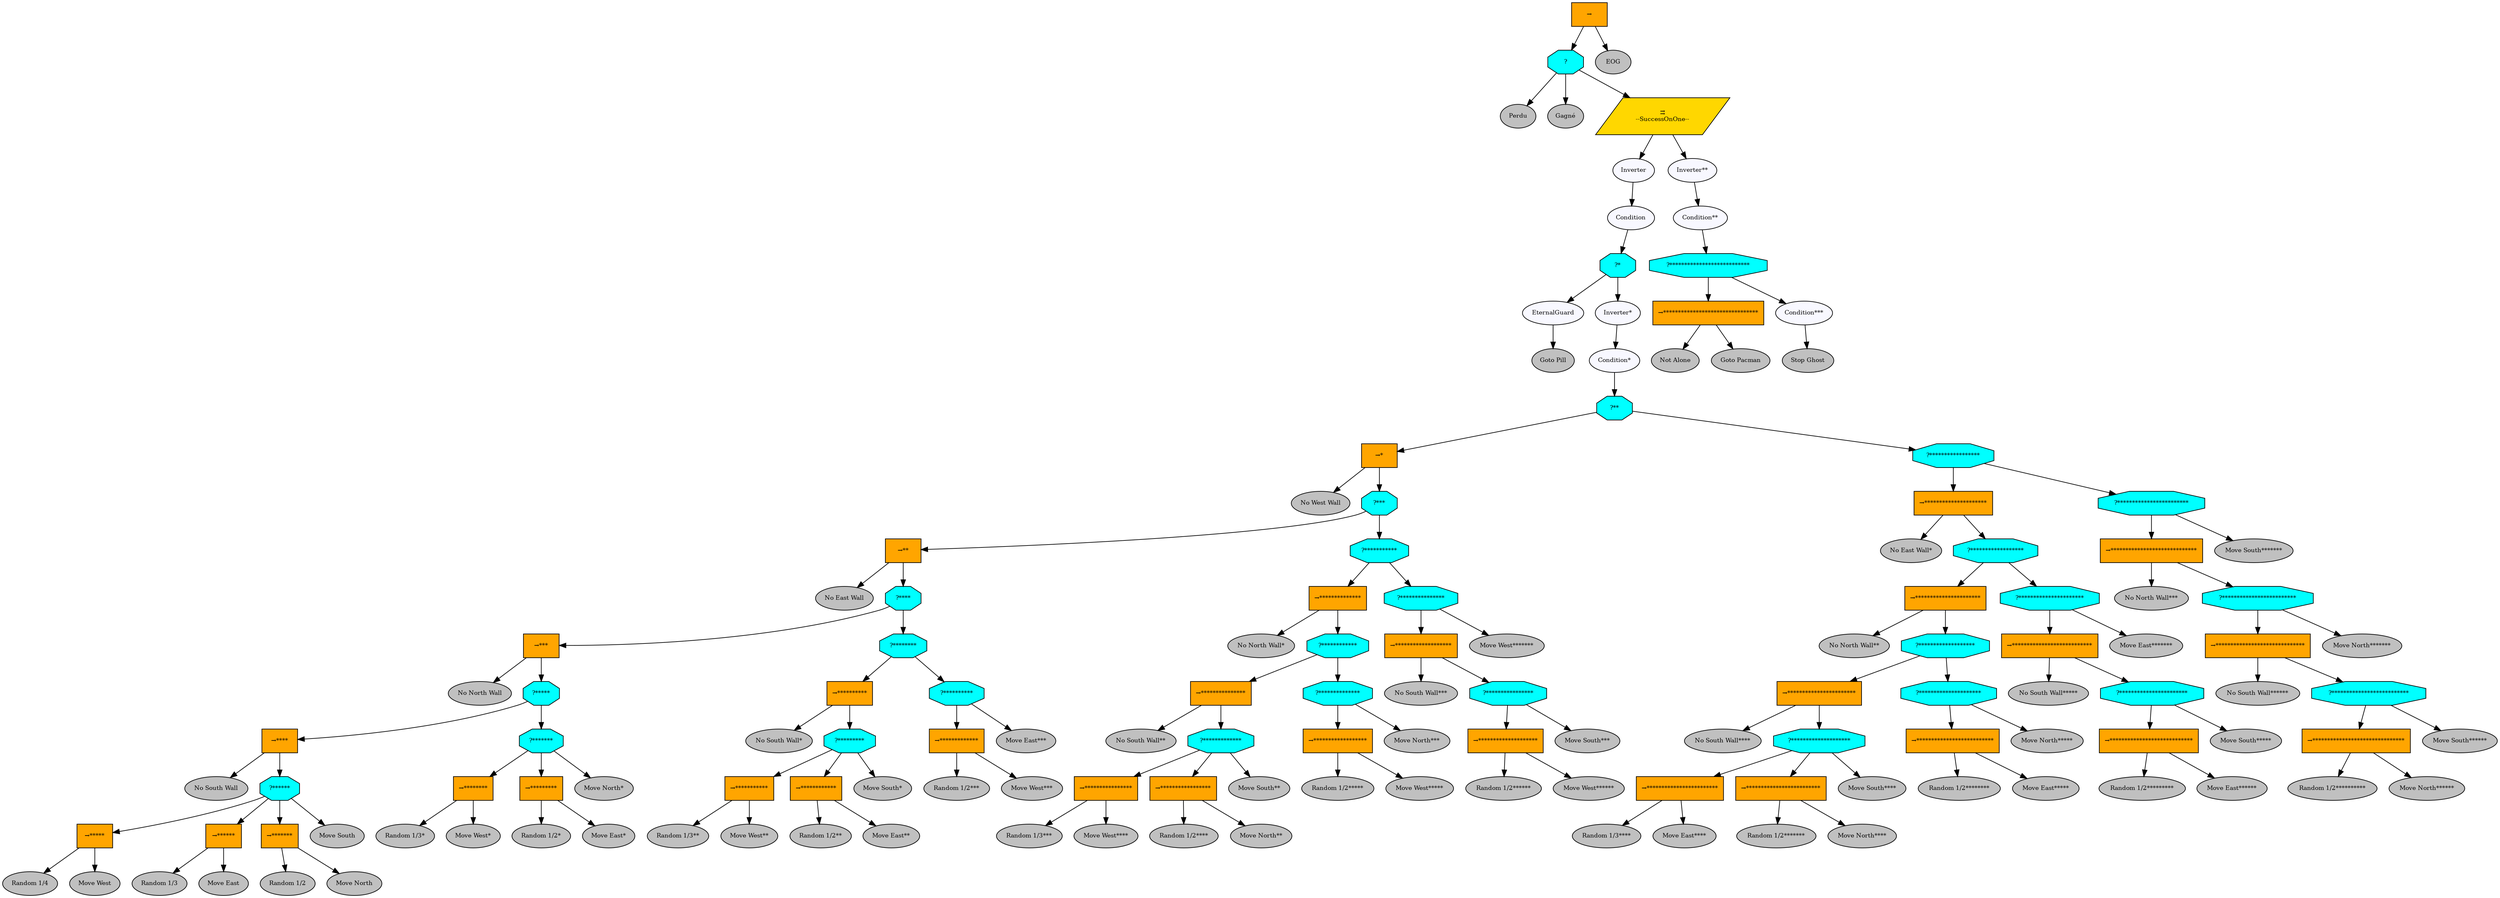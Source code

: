 digraph pastafarianism {
graph [fontname="times-roman"];
node [fontname="times-roman"];
edge [fontname="times-roman"];
"→" [fillcolor=orange, fontcolor=black, fontsize=9, label="→", shape=box, style=filled];
"?" [fillcolor=cyan, fontcolor=black, fontsize=9, label="?", shape=octagon, style=filled];
"→" -> "?";
Perdu [fillcolor=gray, fontcolor=black, fontsize=9, label=Perdu, shape=ellipse, style=filled];
"?" -> Perdu;
"Gagné" [fillcolor=gray, fontcolor=black, fontsize=9, label="Gagné", shape=ellipse, style=filled];
"?" -> "Gagné";
"⇉" [fillcolor=gold, fontcolor=black, fontsize=9, label="⇉\n--SuccessOnOne--", shape=parallelogram, style=filled];
"?" -> "⇉";
Inverter [fillcolor=ghostwhite, fontcolor=black, fontsize=9, label=Inverter, shape=ellipse, style=filled];
"⇉" -> Inverter;
Condition [fillcolor=ghostwhite, fontcolor=black, fontsize=9, label=Condition, shape=ellipse, style=filled];
Inverter -> Condition;
"?*" [fillcolor=cyan, fontcolor=black, fontsize=9, label="?*", shape=octagon, style=filled];
Condition -> "?*";
EternalGuard [fillcolor=ghostwhite, fontcolor=black, fontsize=9, label=EternalGuard, shape=ellipse, style=filled];
"?*" -> EternalGuard;
"Goto Pill" [fillcolor=gray, fontcolor=black, fontsize=9, label="Goto Pill", shape=ellipse, style=filled];
EternalGuard -> "Goto Pill";
"Inverter*" [fillcolor=ghostwhite, fontcolor=black, fontsize=9, label="Inverter*", shape=ellipse, style=filled];
"?*" -> "Inverter*";
"Condition*" [fillcolor=ghostwhite, fontcolor=black, fontsize=9, label="Condition*", shape=ellipse, style=filled];
"Inverter*" -> "Condition*";
"?**" [fillcolor=cyan, fontcolor=black, fontsize=9, label="?**", shape=octagon, style=filled];
"Condition*" -> "?**";
"→*" [fillcolor=orange, fontcolor=black, fontsize=9, label="→*", shape=box, style=filled];
"?**" -> "→*";
"No West Wall" [fillcolor=gray, fontcolor=black, fontsize=9, label="No West Wall", shape=ellipse, style=filled];
"→*" -> "No West Wall";
"?***" [fillcolor=cyan, fontcolor=black, fontsize=9, label="?***", shape=octagon, style=filled];
"→*" -> "?***";
"→**" [fillcolor=orange, fontcolor=black, fontsize=9, label="→**", shape=box, style=filled];
"?***" -> "→**";
"No East Wall" [fillcolor=gray, fontcolor=black, fontsize=9, label="No East Wall", shape=ellipse, style=filled];
"→**" -> "No East Wall";
"?****" [fillcolor=cyan, fontcolor=black, fontsize=9, label="?****", shape=octagon, style=filled];
"→**" -> "?****";
"→***" [fillcolor=orange, fontcolor=black, fontsize=9, label="→***", shape=box, style=filled];
"?****" -> "→***";
"No North Wall" [fillcolor=gray, fontcolor=black, fontsize=9, label="No North Wall", shape=ellipse, style=filled];
"→***" -> "No North Wall";
"?*****" [fillcolor=cyan, fontcolor=black, fontsize=9, label="?*****", shape=octagon, style=filled];
"→***" -> "?*****";
"→****" [fillcolor=orange, fontcolor=black, fontsize=9, label="→****", shape=box, style=filled];
"?*****" -> "→****";
"No South Wall" [fillcolor=gray, fontcolor=black, fontsize=9, label="No South Wall", shape=ellipse, style=filled];
"→****" -> "No South Wall";
"?******" [fillcolor=cyan, fontcolor=black, fontsize=9, label="?******", shape=octagon, style=filled];
"→****" -> "?******";
"→*****" [fillcolor=orange, fontcolor=black, fontsize=9, label="→*****", shape=box, style=filled];
"?******" -> "→*****";
"Random 1/4" [fillcolor=gray, fontcolor=black, fontsize=9, label="Random 1/4", shape=ellipse, style=filled];
"→*****" -> "Random 1/4";
"Move West" [fillcolor=gray, fontcolor=black, fontsize=9, label="Move West", shape=ellipse, style=filled];
"→*****" -> "Move West";
"→******" [fillcolor=orange, fontcolor=black, fontsize=9, label="→******", shape=box, style=filled];
"?******" -> "→******";
"Random 1/3" [fillcolor=gray, fontcolor=black, fontsize=9, label="Random 1/3", shape=ellipse, style=filled];
"→******" -> "Random 1/3";
"Move East" [fillcolor=gray, fontcolor=black, fontsize=9, label="Move East", shape=ellipse, style=filled];
"→******" -> "Move East";
"→*******" [fillcolor=orange, fontcolor=black, fontsize=9, label="→*******", shape=box, style=filled];
"?******" -> "→*******";
"Random 1/2" [fillcolor=gray, fontcolor=black, fontsize=9, label="Random 1/2", shape=ellipse, style=filled];
"→*******" -> "Random 1/2";
"Move North" [fillcolor=gray, fontcolor=black, fontsize=9, label="Move North", shape=ellipse, style=filled];
"→*******" -> "Move North";
"Move South" [fillcolor=gray, fontcolor=black, fontsize=9, label="Move South", shape=ellipse, style=filled];
"?******" -> "Move South";
"?*******" [fillcolor=cyan, fontcolor=black, fontsize=9, label="?*******", shape=octagon, style=filled];
"?*****" -> "?*******";
"→********" [fillcolor=orange, fontcolor=black, fontsize=9, label="→********", shape=box, style=filled];
"?*******" -> "→********";
"Random 1/3*" [fillcolor=gray, fontcolor=black, fontsize=9, label="Random 1/3*", shape=ellipse, style=filled];
"→********" -> "Random 1/3*";
"Move West*" [fillcolor=gray, fontcolor=black, fontsize=9, label="Move West*", shape=ellipse, style=filled];
"→********" -> "Move West*";
"→*********" [fillcolor=orange, fontcolor=black, fontsize=9, label="→*********", shape=box, style=filled];
"?*******" -> "→*********";
"Random 1/2*" [fillcolor=gray, fontcolor=black, fontsize=9, label="Random 1/2*", shape=ellipse, style=filled];
"→*********" -> "Random 1/2*";
"Move East*" [fillcolor=gray, fontcolor=black, fontsize=9, label="Move East*", shape=ellipse, style=filled];
"→*********" -> "Move East*";
"Move North*" [fillcolor=gray, fontcolor=black, fontsize=9, label="Move North*", shape=ellipse, style=filled];
"?*******" -> "Move North*";
"?********" [fillcolor=cyan, fontcolor=black, fontsize=9, label="?********", shape=octagon, style=filled];
"?****" -> "?********";
"→**********" [fillcolor=orange, fontcolor=black, fontsize=9, label="→**********", shape=box, style=filled];
"?********" -> "→**********";
"No South Wall*" [fillcolor=gray, fontcolor=black, fontsize=9, label="No South Wall*", shape=ellipse, style=filled];
"→**********" -> "No South Wall*";
"?*********" [fillcolor=cyan, fontcolor=black, fontsize=9, label="?*********", shape=octagon, style=filled];
"→**********" -> "?*********";
"→***********" [fillcolor=orange, fontcolor=black, fontsize=9, label="→***********", shape=box, style=filled];
"?*********" -> "→***********";
"Random 1/3**" [fillcolor=gray, fontcolor=black, fontsize=9, label="Random 1/3**", shape=ellipse, style=filled];
"→***********" -> "Random 1/3**";
"Move West**" [fillcolor=gray, fontcolor=black, fontsize=9, label="Move West**", shape=ellipse, style=filled];
"→***********" -> "Move West**";
"→************" [fillcolor=orange, fontcolor=black, fontsize=9, label="→************", shape=box, style=filled];
"?*********" -> "→************";
"Random 1/2**" [fillcolor=gray, fontcolor=black, fontsize=9, label="Random 1/2**", shape=ellipse, style=filled];
"→************" -> "Random 1/2**";
"Move East**" [fillcolor=gray, fontcolor=black, fontsize=9, label="Move East**", shape=ellipse, style=filled];
"→************" -> "Move East**";
"Move South*" [fillcolor=gray, fontcolor=black, fontsize=9, label="Move South*", shape=ellipse, style=filled];
"?*********" -> "Move South*";
"?**********" [fillcolor=cyan, fontcolor=black, fontsize=9, label="?**********", shape=octagon, style=filled];
"?********" -> "?**********";
"→*************" [fillcolor=orange, fontcolor=black, fontsize=9, label="→*************", shape=box, style=filled];
"?**********" -> "→*************";
"Random 1/2***" [fillcolor=gray, fontcolor=black, fontsize=9, label="Random 1/2***", shape=ellipse, style=filled];
"→*************" -> "Random 1/2***";
"Move West***" [fillcolor=gray, fontcolor=black, fontsize=9, label="Move West***", shape=ellipse, style=filled];
"→*************" -> "Move West***";
"Move East***" [fillcolor=gray, fontcolor=black, fontsize=9, label="Move East***", shape=ellipse, style=filled];
"?**********" -> "Move East***";
"?***********" [fillcolor=cyan, fontcolor=black, fontsize=9, label="?***********", shape=octagon, style=filled];
"?***" -> "?***********";
"→**************" [fillcolor=orange, fontcolor=black, fontsize=9, label="→**************", shape=box, style=filled];
"?***********" -> "→**************";
"No North Wall*" [fillcolor=gray, fontcolor=black, fontsize=9, label="No North Wall*", shape=ellipse, style=filled];
"→**************" -> "No North Wall*";
"?************" [fillcolor=cyan, fontcolor=black, fontsize=9, label="?************", shape=octagon, style=filled];
"→**************" -> "?************";
"→***************" [fillcolor=orange, fontcolor=black, fontsize=9, label="→***************", shape=box, style=filled];
"?************" -> "→***************";
"No South Wall**" [fillcolor=gray, fontcolor=black, fontsize=9, label="No South Wall**", shape=ellipse, style=filled];
"→***************" -> "No South Wall**";
"?*************" [fillcolor=cyan, fontcolor=black, fontsize=9, label="?*************", shape=octagon, style=filled];
"→***************" -> "?*************";
"→****************" [fillcolor=orange, fontcolor=black, fontsize=9, label="→****************", shape=box, style=filled];
"?*************" -> "→****************";
"Random 1/3***" [fillcolor=gray, fontcolor=black, fontsize=9, label="Random 1/3***", shape=ellipse, style=filled];
"→****************" -> "Random 1/3***";
"Move West****" [fillcolor=gray, fontcolor=black, fontsize=9, label="Move West****", shape=ellipse, style=filled];
"→****************" -> "Move West****";
"→*****************" [fillcolor=orange, fontcolor=black, fontsize=9, label="→*****************", shape=box, style=filled];
"?*************" -> "→*****************";
"Random 1/2****" [fillcolor=gray, fontcolor=black, fontsize=9, label="Random 1/2****", shape=ellipse, style=filled];
"→*****************" -> "Random 1/2****";
"Move North**" [fillcolor=gray, fontcolor=black, fontsize=9, label="Move North**", shape=ellipse, style=filled];
"→*****************" -> "Move North**";
"Move South**" [fillcolor=gray, fontcolor=black, fontsize=9, label="Move South**", shape=ellipse, style=filled];
"?*************" -> "Move South**";
"?**************" [fillcolor=cyan, fontcolor=black, fontsize=9, label="?**************", shape=octagon, style=filled];
"?************" -> "?**************";
"→******************" [fillcolor=orange, fontcolor=black, fontsize=9, label="→******************", shape=box, style=filled];
"?**************" -> "→******************";
"Random 1/2*****" [fillcolor=gray, fontcolor=black, fontsize=9, label="Random 1/2*****", shape=ellipse, style=filled];
"→******************" -> "Random 1/2*****";
"Move West*****" [fillcolor=gray, fontcolor=black, fontsize=9, label="Move West*****", shape=ellipse, style=filled];
"→******************" -> "Move West*****";
"Move North***" [fillcolor=gray, fontcolor=black, fontsize=9, label="Move North***", shape=ellipse, style=filled];
"?**************" -> "Move North***";
"?***************" [fillcolor=cyan, fontcolor=black, fontsize=9, label="?***************", shape=octagon, style=filled];
"?***********" -> "?***************";
"→*******************" [fillcolor=orange, fontcolor=black, fontsize=9, label="→*******************", shape=box, style=filled];
"?***************" -> "→*******************";
"No South Wall***" [fillcolor=gray, fontcolor=black, fontsize=9, label="No South Wall***", shape=ellipse, style=filled];
"→*******************" -> "No South Wall***";
"?****************" [fillcolor=cyan, fontcolor=black, fontsize=9, label="?****************", shape=octagon, style=filled];
"→*******************" -> "?****************";
"→********************" [fillcolor=orange, fontcolor=black, fontsize=9, label="→********************", shape=box, style=filled];
"?****************" -> "→********************";
"Random 1/2******" [fillcolor=gray, fontcolor=black, fontsize=9, label="Random 1/2******", shape=ellipse, style=filled];
"→********************" -> "Random 1/2******";
"Move West******" [fillcolor=gray, fontcolor=black, fontsize=9, label="Move West******", shape=ellipse, style=filled];
"→********************" -> "Move West******";
"Move South***" [fillcolor=gray, fontcolor=black, fontsize=9, label="Move South***", shape=ellipse, style=filled];
"?****************" -> "Move South***";
"Move West*******" [fillcolor=gray, fontcolor=black, fontsize=9, label="Move West*******", shape=ellipse, style=filled];
"?***************" -> "Move West*******";
"?*****************" [fillcolor=cyan, fontcolor=black, fontsize=9, label="?*****************", shape=octagon, style=filled];
"?**" -> "?*****************";
"→*********************" [fillcolor=orange, fontcolor=black, fontsize=9, label="→*********************", shape=box, style=filled];
"?*****************" -> "→*********************";
"No East Wall*" [fillcolor=gray, fontcolor=black, fontsize=9, label="No East Wall*", shape=ellipse, style=filled];
"→*********************" -> "No East Wall*";
"?******************" [fillcolor=cyan, fontcolor=black, fontsize=9, label="?******************", shape=octagon, style=filled];
"→*********************" -> "?******************";
"→**********************" [fillcolor=orange, fontcolor=black, fontsize=9, label="→**********************", shape=box, style=filled];
"?******************" -> "→**********************";
"No North Wall**" [fillcolor=gray, fontcolor=black, fontsize=9, label="No North Wall**", shape=ellipse, style=filled];
"→**********************" -> "No North Wall**";
"?*******************" [fillcolor=cyan, fontcolor=black, fontsize=9, label="?*******************", shape=octagon, style=filled];
"→**********************" -> "?*******************";
"→***********************" [fillcolor=orange, fontcolor=black, fontsize=9, label="→***********************", shape=box, style=filled];
"?*******************" -> "→***********************";
"No South Wall****" [fillcolor=gray, fontcolor=black, fontsize=9, label="No South Wall****", shape=ellipse, style=filled];
"→***********************" -> "No South Wall****";
"?********************" [fillcolor=cyan, fontcolor=black, fontsize=9, label="?********************", shape=octagon, style=filled];
"→***********************" -> "?********************";
"→************************" [fillcolor=orange, fontcolor=black, fontsize=9, label="→************************", shape=box, style=filled];
"?********************" -> "→************************";
"Random 1/3****" [fillcolor=gray, fontcolor=black, fontsize=9, label="Random 1/3****", shape=ellipse, style=filled];
"→************************" -> "Random 1/3****";
"Move East****" [fillcolor=gray, fontcolor=black, fontsize=9, label="Move East****", shape=ellipse, style=filled];
"→************************" -> "Move East****";
"→*************************" [fillcolor=orange, fontcolor=black, fontsize=9, label="→*************************", shape=box, style=filled];
"?********************" -> "→*************************";
"Random 1/2*******" [fillcolor=gray, fontcolor=black, fontsize=9, label="Random 1/2*******", shape=ellipse, style=filled];
"→*************************" -> "Random 1/2*******";
"Move North****" [fillcolor=gray, fontcolor=black, fontsize=9, label="Move North****", shape=ellipse, style=filled];
"→*************************" -> "Move North****";
"Move South****" [fillcolor=gray, fontcolor=black, fontsize=9, label="Move South****", shape=ellipse, style=filled];
"?********************" -> "Move South****";
"?*********************" [fillcolor=cyan, fontcolor=black, fontsize=9, label="?*********************", shape=octagon, style=filled];
"?*******************" -> "?*********************";
"→**************************" [fillcolor=orange, fontcolor=black, fontsize=9, label="→**************************", shape=box, style=filled];
"?*********************" -> "→**************************";
"Random 1/2********" [fillcolor=gray, fontcolor=black, fontsize=9, label="Random 1/2********", shape=ellipse, style=filled];
"→**************************" -> "Random 1/2********";
"Move East*****" [fillcolor=gray, fontcolor=black, fontsize=9, label="Move East*****", shape=ellipse, style=filled];
"→**************************" -> "Move East*****";
"Move North*****" [fillcolor=gray, fontcolor=black, fontsize=9, label="Move North*****", shape=ellipse, style=filled];
"?*********************" -> "Move North*****";
"?**********************" [fillcolor=cyan, fontcolor=black, fontsize=9, label="?**********************", shape=octagon, style=filled];
"?******************" -> "?**********************";
"→***************************" [fillcolor=orange, fontcolor=black, fontsize=9, label="→***************************", shape=box, style=filled];
"?**********************" -> "→***************************";
"No South Wall*****" [fillcolor=gray, fontcolor=black, fontsize=9, label="No South Wall*****", shape=ellipse, style=filled];
"→***************************" -> "No South Wall*****";
"?***********************" [fillcolor=cyan, fontcolor=black, fontsize=9, label="?***********************", shape=octagon, style=filled];
"→***************************" -> "?***********************";
"→****************************" [fillcolor=orange, fontcolor=black, fontsize=9, label="→****************************", shape=box, style=filled];
"?***********************" -> "→****************************";
"Random 1/2*********" [fillcolor=gray, fontcolor=black, fontsize=9, label="Random 1/2*********", shape=ellipse, style=filled];
"→****************************" -> "Random 1/2*********";
"Move East******" [fillcolor=gray, fontcolor=black, fontsize=9, label="Move East******", shape=ellipse, style=filled];
"→****************************" -> "Move East******";
"Move South*****" [fillcolor=gray, fontcolor=black, fontsize=9, label="Move South*****", shape=ellipse, style=filled];
"?***********************" -> "Move South*****";
"Move East*******" [fillcolor=gray, fontcolor=black, fontsize=9, label="Move East*******", shape=ellipse, style=filled];
"?**********************" -> "Move East*******";
"?************************" [fillcolor=cyan, fontcolor=black, fontsize=9, label="?************************", shape=octagon, style=filled];
"?*****************" -> "?************************";
"→*****************************" [fillcolor=orange, fontcolor=black, fontsize=9, label="→*****************************", shape=box, style=filled];
"?************************" -> "→*****************************";
"No North Wall***" [fillcolor=gray, fontcolor=black, fontsize=9, label="No North Wall***", shape=ellipse, style=filled];
"→*****************************" -> "No North Wall***";
"?*************************" [fillcolor=cyan, fontcolor=black, fontsize=9, label="?*************************", shape=octagon, style=filled];
"→*****************************" -> "?*************************";
"→******************************" [fillcolor=orange, fontcolor=black, fontsize=9, label="→******************************", shape=box, style=filled];
"?*************************" -> "→******************************";
"No South Wall******" [fillcolor=gray, fontcolor=black, fontsize=9, label="No South Wall******", shape=ellipse, style=filled];
"→******************************" -> "No South Wall******";
"?**************************" [fillcolor=cyan, fontcolor=black, fontsize=9, label="?**************************", shape=octagon, style=filled];
"→******************************" -> "?**************************";
"→*******************************" [fillcolor=orange, fontcolor=black, fontsize=9, label="→*******************************", shape=box, style=filled];
"?**************************" -> "→*******************************";
"Random 1/2**********" [fillcolor=gray, fontcolor=black, fontsize=9, label="Random 1/2**********", shape=ellipse, style=filled];
"→*******************************" -> "Random 1/2**********";
"Move North******" [fillcolor=gray, fontcolor=black, fontsize=9, label="Move North******", shape=ellipse, style=filled];
"→*******************************" -> "Move North******";
"Move South******" [fillcolor=gray, fontcolor=black, fontsize=9, label="Move South******", shape=ellipse, style=filled];
"?**************************" -> "Move South******";
"Move North*******" [fillcolor=gray, fontcolor=black, fontsize=9, label="Move North*******", shape=ellipse, style=filled];
"?*************************" -> "Move North*******";
"Move South*******" [fillcolor=gray, fontcolor=black, fontsize=9, label="Move South*******", shape=ellipse, style=filled];
"?************************" -> "Move South*******";
"Inverter**" [fillcolor=ghostwhite, fontcolor=black, fontsize=9, label="Inverter**", shape=ellipse, style=filled];
"⇉" -> "Inverter**";
"Condition**" [fillcolor=ghostwhite, fontcolor=black, fontsize=9, label="Condition**", shape=ellipse, style=filled];
"Inverter**" -> "Condition**";
"?***************************" [fillcolor=cyan, fontcolor=black, fontsize=9, label="?***************************", shape=octagon, style=filled];
"Condition**" -> "?***************************";
"→********************************" [fillcolor=orange, fontcolor=black, fontsize=9, label="→********************************", shape=box, style=filled];
"?***************************" -> "→********************************";
"Not Alone" [fillcolor=gray, fontcolor=black, fontsize=9, label="Not Alone", shape=ellipse, style=filled];
"→********************************" -> "Not Alone";
"Goto Pacman" [fillcolor=gray, fontcolor=black, fontsize=9, label="Goto Pacman", shape=ellipse, style=filled];
"→********************************" -> "Goto Pacman";
"Condition***" [fillcolor=ghostwhite, fontcolor=black, fontsize=9, label="Condition***", shape=ellipse, style=filled];
"?***************************" -> "Condition***";
"Stop Ghost" [fillcolor=gray, fontcolor=black, fontsize=9, label="Stop Ghost", shape=ellipse, style=filled];
"Condition***" -> "Stop Ghost";
EOG [fillcolor=gray, fontcolor=black, fontsize=9, label=EOG, shape=ellipse, style=filled];
"→" -> EOG;
}
